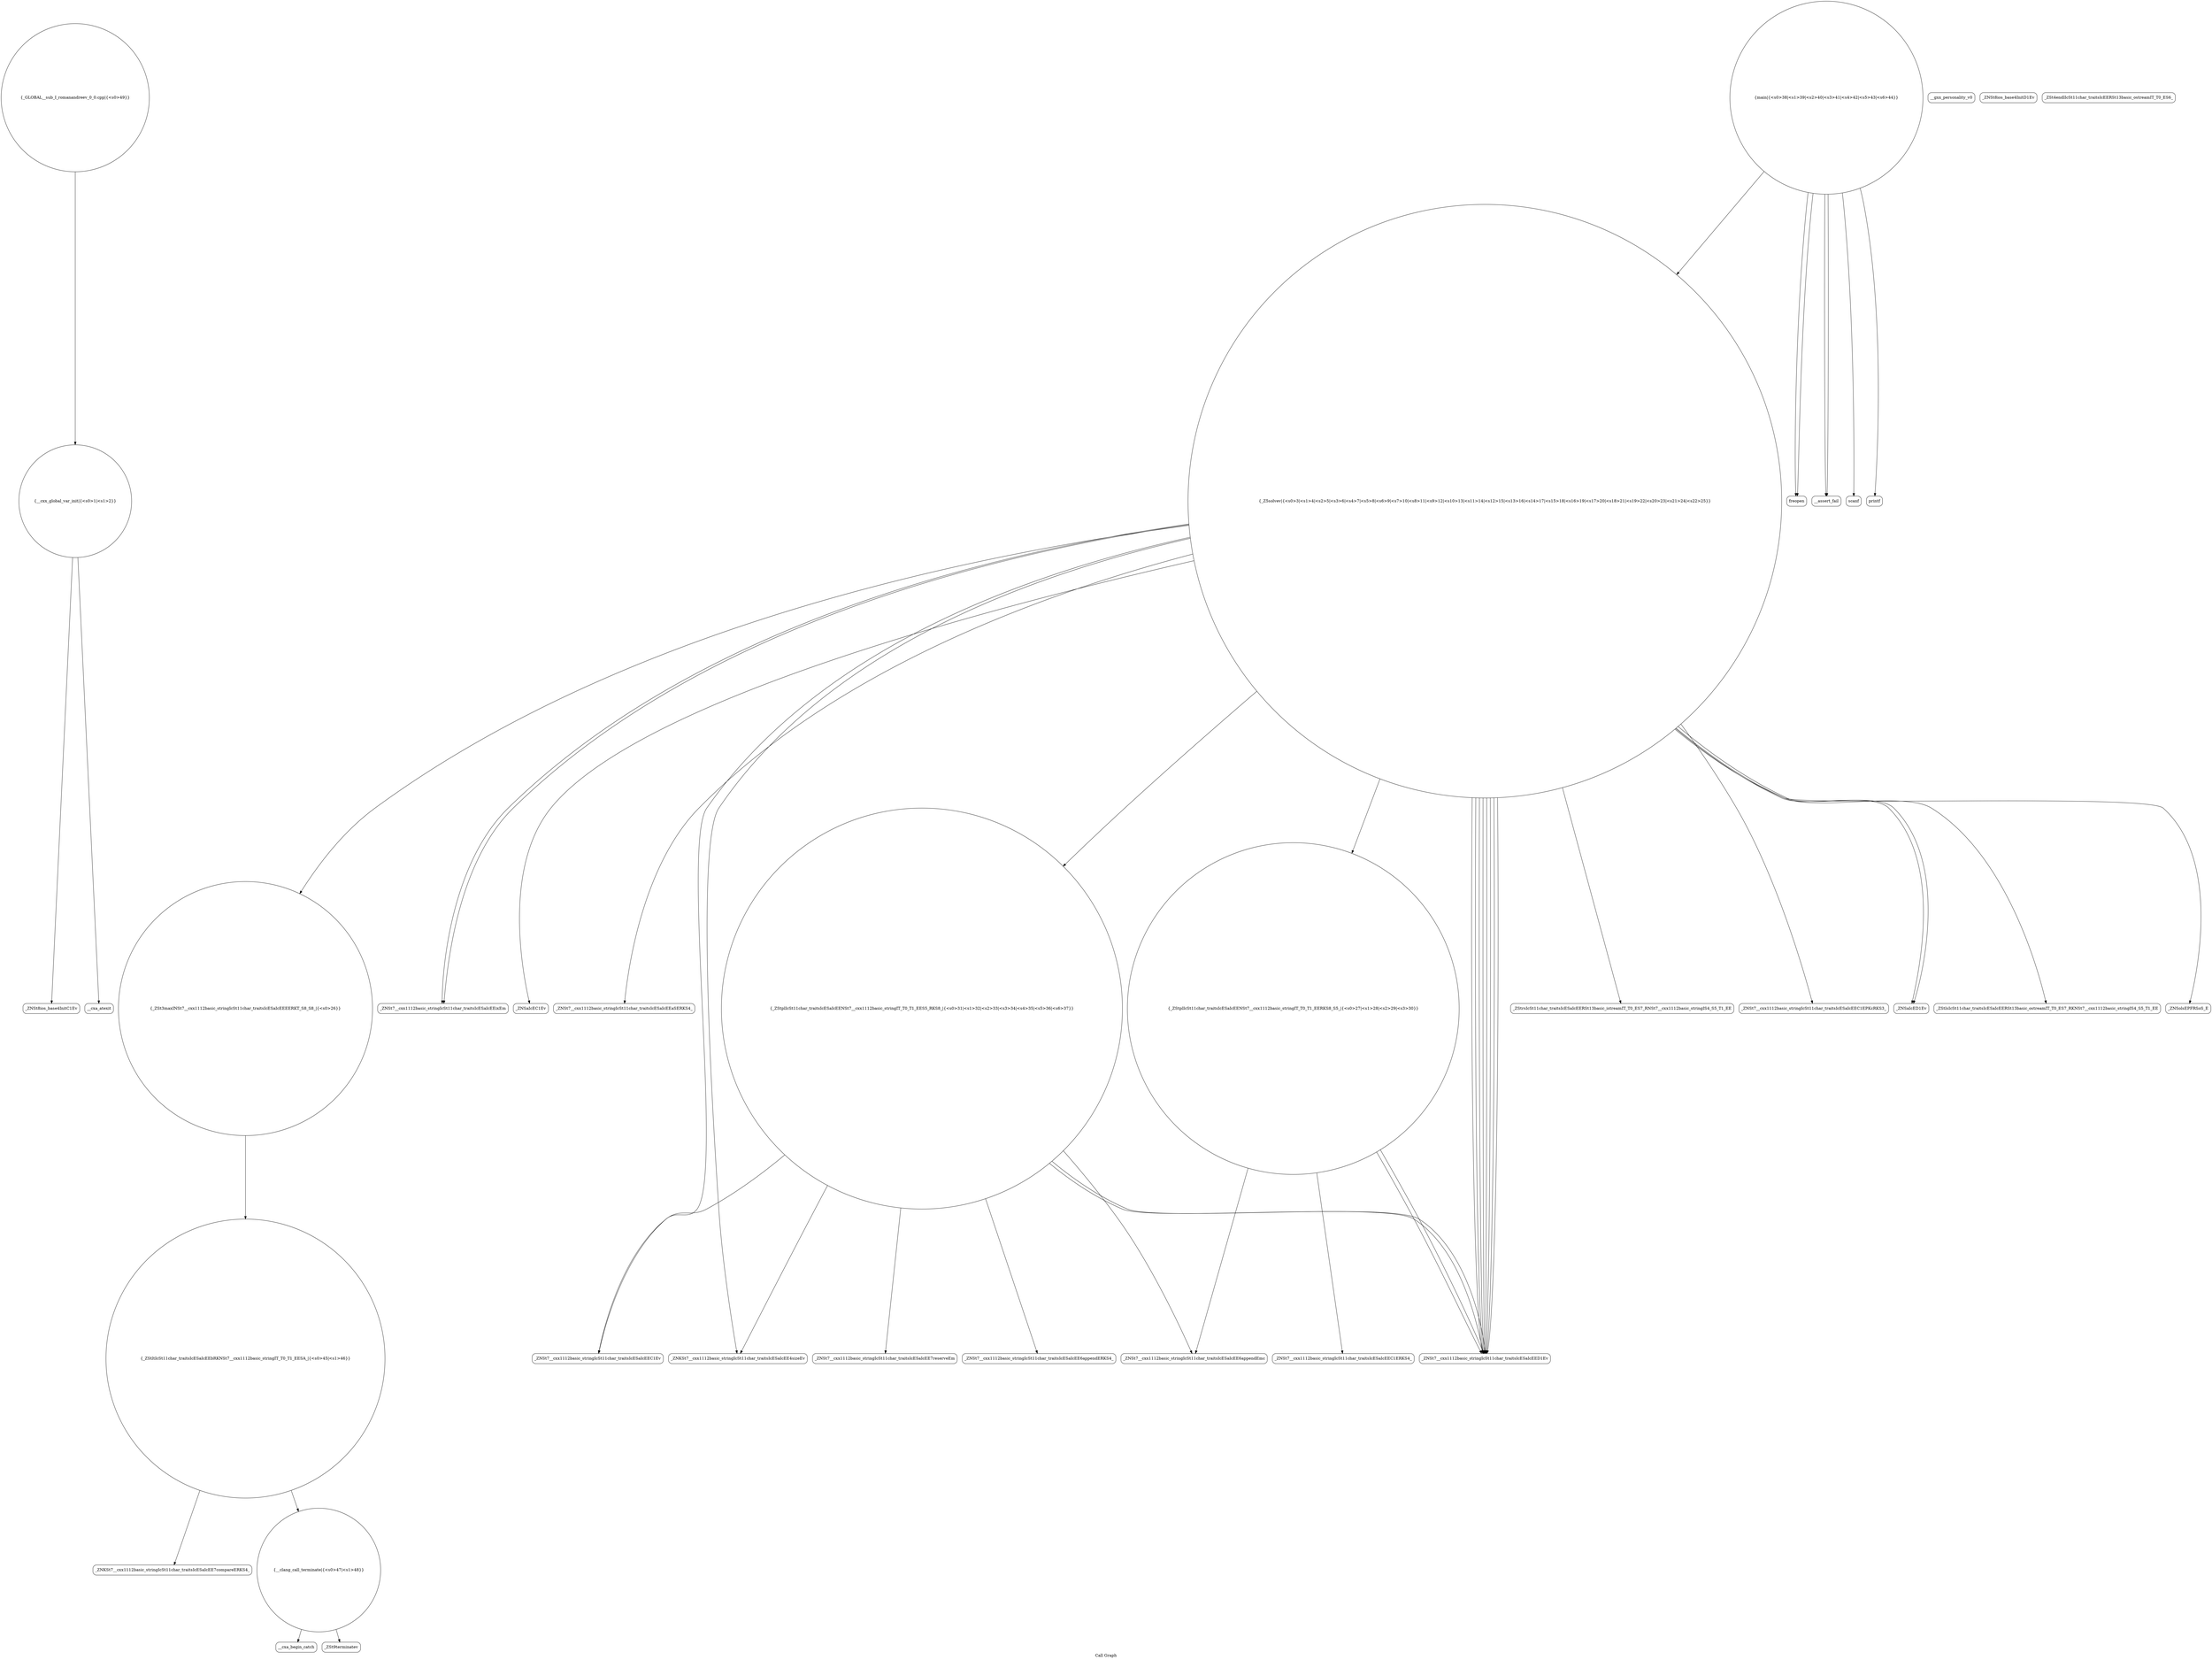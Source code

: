 digraph "Call Graph" {
	label="Call Graph";

	Node0x562ff5946650 [shape=record,shape=circle,label="{__cxx_global_var_init|{<s0>1|<s1>2}}"];
	Node0x562ff5946650:s0 -> Node0x562ff5946ae0[color=black];
	Node0x562ff5946650:s1 -> Node0x562ff5946be0[color=black];
	Node0x562ff5947760 [shape=record,shape=circle,label="{_ZStltIcSt11char_traitsIcESaIcEEbRKNSt7__cxx1112basic_stringIT_T0_T1_EESA_|{<s0>45|<s1>46}}"];
	Node0x562ff5947760:s0 -> Node0x562ff59477e0[color=black];
	Node0x562ff5947760:s1 -> Node0x562ff5947860[color=black];
	Node0x562ff5946de0 [shape=record,shape=Mrecord,label="{__gxx_personality_v0}"];
	Node0x562ff5947ae0 [shape=record,shape=Mrecord,label="{_ZNSt7__cxx1112basic_stringIcSt11char_traitsIcESaIcEE7reserveEm}"];
	Node0x562ff5947160 [shape=record,shape=Mrecord,label="{_ZNSt7__cxx1112basic_stringIcSt11char_traitsIcESaIcEEixEm}"];
	Node0x562ff59474e0 [shape=record,shape=circle,label="{main|{<s0>38|<s1>39|<s2>40|<s3>41|<s4>42|<s5>43|<s6>44}}"];
	Node0x562ff59474e0:s0 -> Node0x562ff5947560[color=black];
	Node0x562ff59474e0:s1 -> Node0x562ff59475e0[color=black];
	Node0x562ff59474e0:s2 -> Node0x562ff5947560[color=black];
	Node0x562ff59474e0:s3 -> Node0x562ff59475e0[color=black];
	Node0x562ff59474e0:s4 -> Node0x562ff5947660[color=black];
	Node0x562ff59474e0:s5 -> Node0x562ff59476e0[color=black];
	Node0x562ff59474e0:s6 -> Node0x562ff5946c60[color=black];
	Node0x562ff5946b60 [shape=record,shape=Mrecord,label="{_ZNSt8ios_base4InitD1Ev}"];
	Node0x562ff5947860 [shape=record,shape=circle,label="{__clang_call_terminate|{<s0>47|<s1>48}}"];
	Node0x562ff5947860:s0 -> Node0x562ff59478e0[color=black];
	Node0x562ff5947860:s1 -> Node0x562ff5947960[color=black];
	Node0x562ff5946ee0 [shape=record,shape=Mrecord,label="{_ZNSaIcEC1Ev}"];
	Node0x562ff5947be0 [shape=record,shape=circle,label="{_GLOBAL__sub_I_romanandreev_0_0.cpp|{<s0>49}}"];
	Node0x562ff5947be0:s0 -> Node0x562ff5946650[color=black];
	Node0x562ff5947260 [shape=record,shape=Mrecord,label="{_ZNSt7__cxx1112basic_stringIcSt11char_traitsIcESaIcEEaSERKS4_}"];
	Node0x562ff59475e0 [shape=record,shape=Mrecord,label="{__assert_fail}"];
	Node0x562ff5946c60 [shape=record,shape=circle,label="{_Z5solvev|{<s0>3|<s1>4|<s2>5|<s3>6|<s4>7|<s5>8|<s6>9|<s7>10|<s8>11|<s9>12|<s10>13|<s11>14|<s12>15|<s13>16|<s14>17|<s15>18|<s16>19|<s17>20|<s18>21|<s19>22|<s20>23|<s21>24|<s22>25}}"];
	Node0x562ff5946c60:s0 -> Node0x562ff5946ce0[color=black];
	Node0x562ff5946c60:s1 -> Node0x562ff5946d60[color=black];
	Node0x562ff5946c60:s2 -> Node0x562ff5946e60[color=black];
	Node0x562ff5946c60:s3 -> Node0x562ff5946ee0[color=black];
	Node0x562ff5946c60:s4 -> Node0x562ff5946f60[color=black];
	Node0x562ff5946c60:s5 -> Node0x562ff5946fe0[color=black];
	Node0x562ff5946c60:s6 -> Node0x562ff5947160[color=black];
	Node0x562ff5946c60:s7 -> Node0x562ff59470e0[color=black];
	Node0x562ff5946c60:s8 -> Node0x562ff5947160[color=black];
	Node0x562ff5946c60:s9 -> Node0x562ff59471e0[color=black];
	Node0x562ff5946c60:s10 -> Node0x562ff5947060[color=black];
	Node0x562ff5946c60:s11 -> Node0x562ff5947260[color=black];
	Node0x562ff5946c60:s12 -> Node0x562ff59472e0[color=black];
	Node0x562ff5946c60:s13 -> Node0x562ff59472e0[color=black];
	Node0x562ff5946c60:s14 -> Node0x562ff5946fe0[color=black];
	Node0x562ff5946c60:s15 -> Node0x562ff59472e0[color=black];
	Node0x562ff5946c60:s16 -> Node0x562ff59472e0[color=black];
	Node0x562ff5946c60:s17 -> Node0x562ff5947360[color=black];
	Node0x562ff5946c60:s18 -> Node0x562ff59473e0[color=black];
	Node0x562ff5946c60:s19 -> Node0x562ff59472e0[color=black];
	Node0x562ff5946c60:s20 -> Node0x562ff59472e0[color=black];
	Node0x562ff5946c60:s21 -> Node0x562ff59472e0[color=black];
	Node0x562ff5946c60:s22 -> Node0x562ff59472e0[color=black];
	Node0x562ff5947960 [shape=record,shape=Mrecord,label="{_ZSt9terminatev}"];
	Node0x562ff5946fe0 [shape=record,shape=Mrecord,label="{_ZNSaIcED1Ev}"];
	Node0x562ff5947360 [shape=record,shape=Mrecord,label="{_ZStlsIcSt11char_traitsIcESaIcEERSt13basic_ostreamIT_T0_ES7_RKNSt7__cxx1112basic_stringIS4_S5_T1_EE}"];
	Node0x562ff59476e0 [shape=record,shape=Mrecord,label="{printf}"];
	Node0x562ff5946d60 [shape=record,shape=Mrecord,label="{_ZStrsIcSt11char_traitsIcESaIcEERSt13basic_istreamIT_T0_ES7_RNSt7__cxx1112basic_stringIS4_S5_T1_EE}"];
	Node0x562ff5947a60 [shape=record,shape=Mrecord,label="{_ZNSt7__cxx1112basic_stringIcSt11char_traitsIcESaIcEE6appendEmc}"];
	Node0x562ff59470e0 [shape=record,shape=circle,label="{_ZStplIcSt11char_traitsIcESaIcEENSt7__cxx1112basic_stringIT_T0_T1_EERKS8_S5_|{<s0>27|<s1>28|<s2>29|<s3>30}}"];
	Node0x562ff59470e0:s0 -> Node0x562ff59479e0[color=black];
	Node0x562ff59470e0:s1 -> Node0x562ff5947a60[color=black];
	Node0x562ff59470e0:s2 -> Node0x562ff59472e0[color=black];
	Node0x562ff59470e0:s3 -> Node0x562ff59472e0[color=black];
	Node0x562ff5947460 [shape=record,shape=Mrecord,label="{_ZSt4endlIcSt11char_traitsIcEERSt13basic_ostreamIT_T0_ES6_}"];
	Node0x562ff5946ae0 [shape=record,shape=Mrecord,label="{_ZNSt8ios_base4InitC1Ev}"];
	Node0x562ff59477e0 [shape=record,shape=Mrecord,label="{_ZNKSt7__cxx1112basic_stringIcSt11char_traitsIcESaIcEE7compareERKS4_}"];
	Node0x562ff5946e60 [shape=record,shape=Mrecord,label="{_ZNKSt7__cxx1112basic_stringIcSt11char_traitsIcESaIcEE4sizeEv}"];
	Node0x562ff5947b60 [shape=record,shape=Mrecord,label="{_ZNSt7__cxx1112basic_stringIcSt11char_traitsIcESaIcEE6appendERKS4_}"];
	Node0x562ff59471e0 [shape=record,shape=circle,label="{_ZStplIcSt11char_traitsIcESaIcEENSt7__cxx1112basic_stringIT_T0_T1_EES5_RKS8_|{<s0>31|<s1>32|<s2>33|<s3>34|<s4>35|<s5>36|<s6>37}}"];
	Node0x562ff59471e0:s0 -> Node0x562ff5946ce0[color=black];
	Node0x562ff59471e0:s1 -> Node0x562ff5946e60[color=black];
	Node0x562ff59471e0:s2 -> Node0x562ff5947ae0[color=black];
	Node0x562ff59471e0:s3 -> Node0x562ff5947a60[color=black];
	Node0x562ff59471e0:s4 -> Node0x562ff5947b60[color=black];
	Node0x562ff59471e0:s5 -> Node0x562ff59472e0[color=black];
	Node0x562ff59471e0:s6 -> Node0x562ff59472e0[color=black];
	Node0x562ff5947560 [shape=record,shape=Mrecord,label="{freopen}"];
	Node0x562ff5946be0 [shape=record,shape=Mrecord,label="{__cxa_atexit}"];
	Node0x562ff59478e0 [shape=record,shape=Mrecord,label="{__cxa_begin_catch}"];
	Node0x562ff5946f60 [shape=record,shape=Mrecord,label="{_ZNSt7__cxx1112basic_stringIcSt11char_traitsIcESaIcEEC1EPKcRKS3_}"];
	Node0x562ff59472e0 [shape=record,shape=Mrecord,label="{_ZNSt7__cxx1112basic_stringIcSt11char_traitsIcESaIcEED1Ev}"];
	Node0x562ff5947660 [shape=record,shape=Mrecord,label="{scanf}"];
	Node0x562ff5946ce0 [shape=record,shape=Mrecord,label="{_ZNSt7__cxx1112basic_stringIcSt11char_traitsIcESaIcEEC1Ev}"];
	Node0x562ff59479e0 [shape=record,shape=Mrecord,label="{_ZNSt7__cxx1112basic_stringIcSt11char_traitsIcESaIcEEC1ERKS4_}"];
	Node0x562ff5947060 [shape=record,shape=circle,label="{_ZSt3maxINSt7__cxx1112basic_stringIcSt11char_traitsIcESaIcEEEERKT_S8_S8_|{<s0>26}}"];
	Node0x562ff5947060:s0 -> Node0x562ff5947760[color=black];
	Node0x562ff59473e0 [shape=record,shape=Mrecord,label="{_ZNSolsEPFRSoS_E}"];
}

